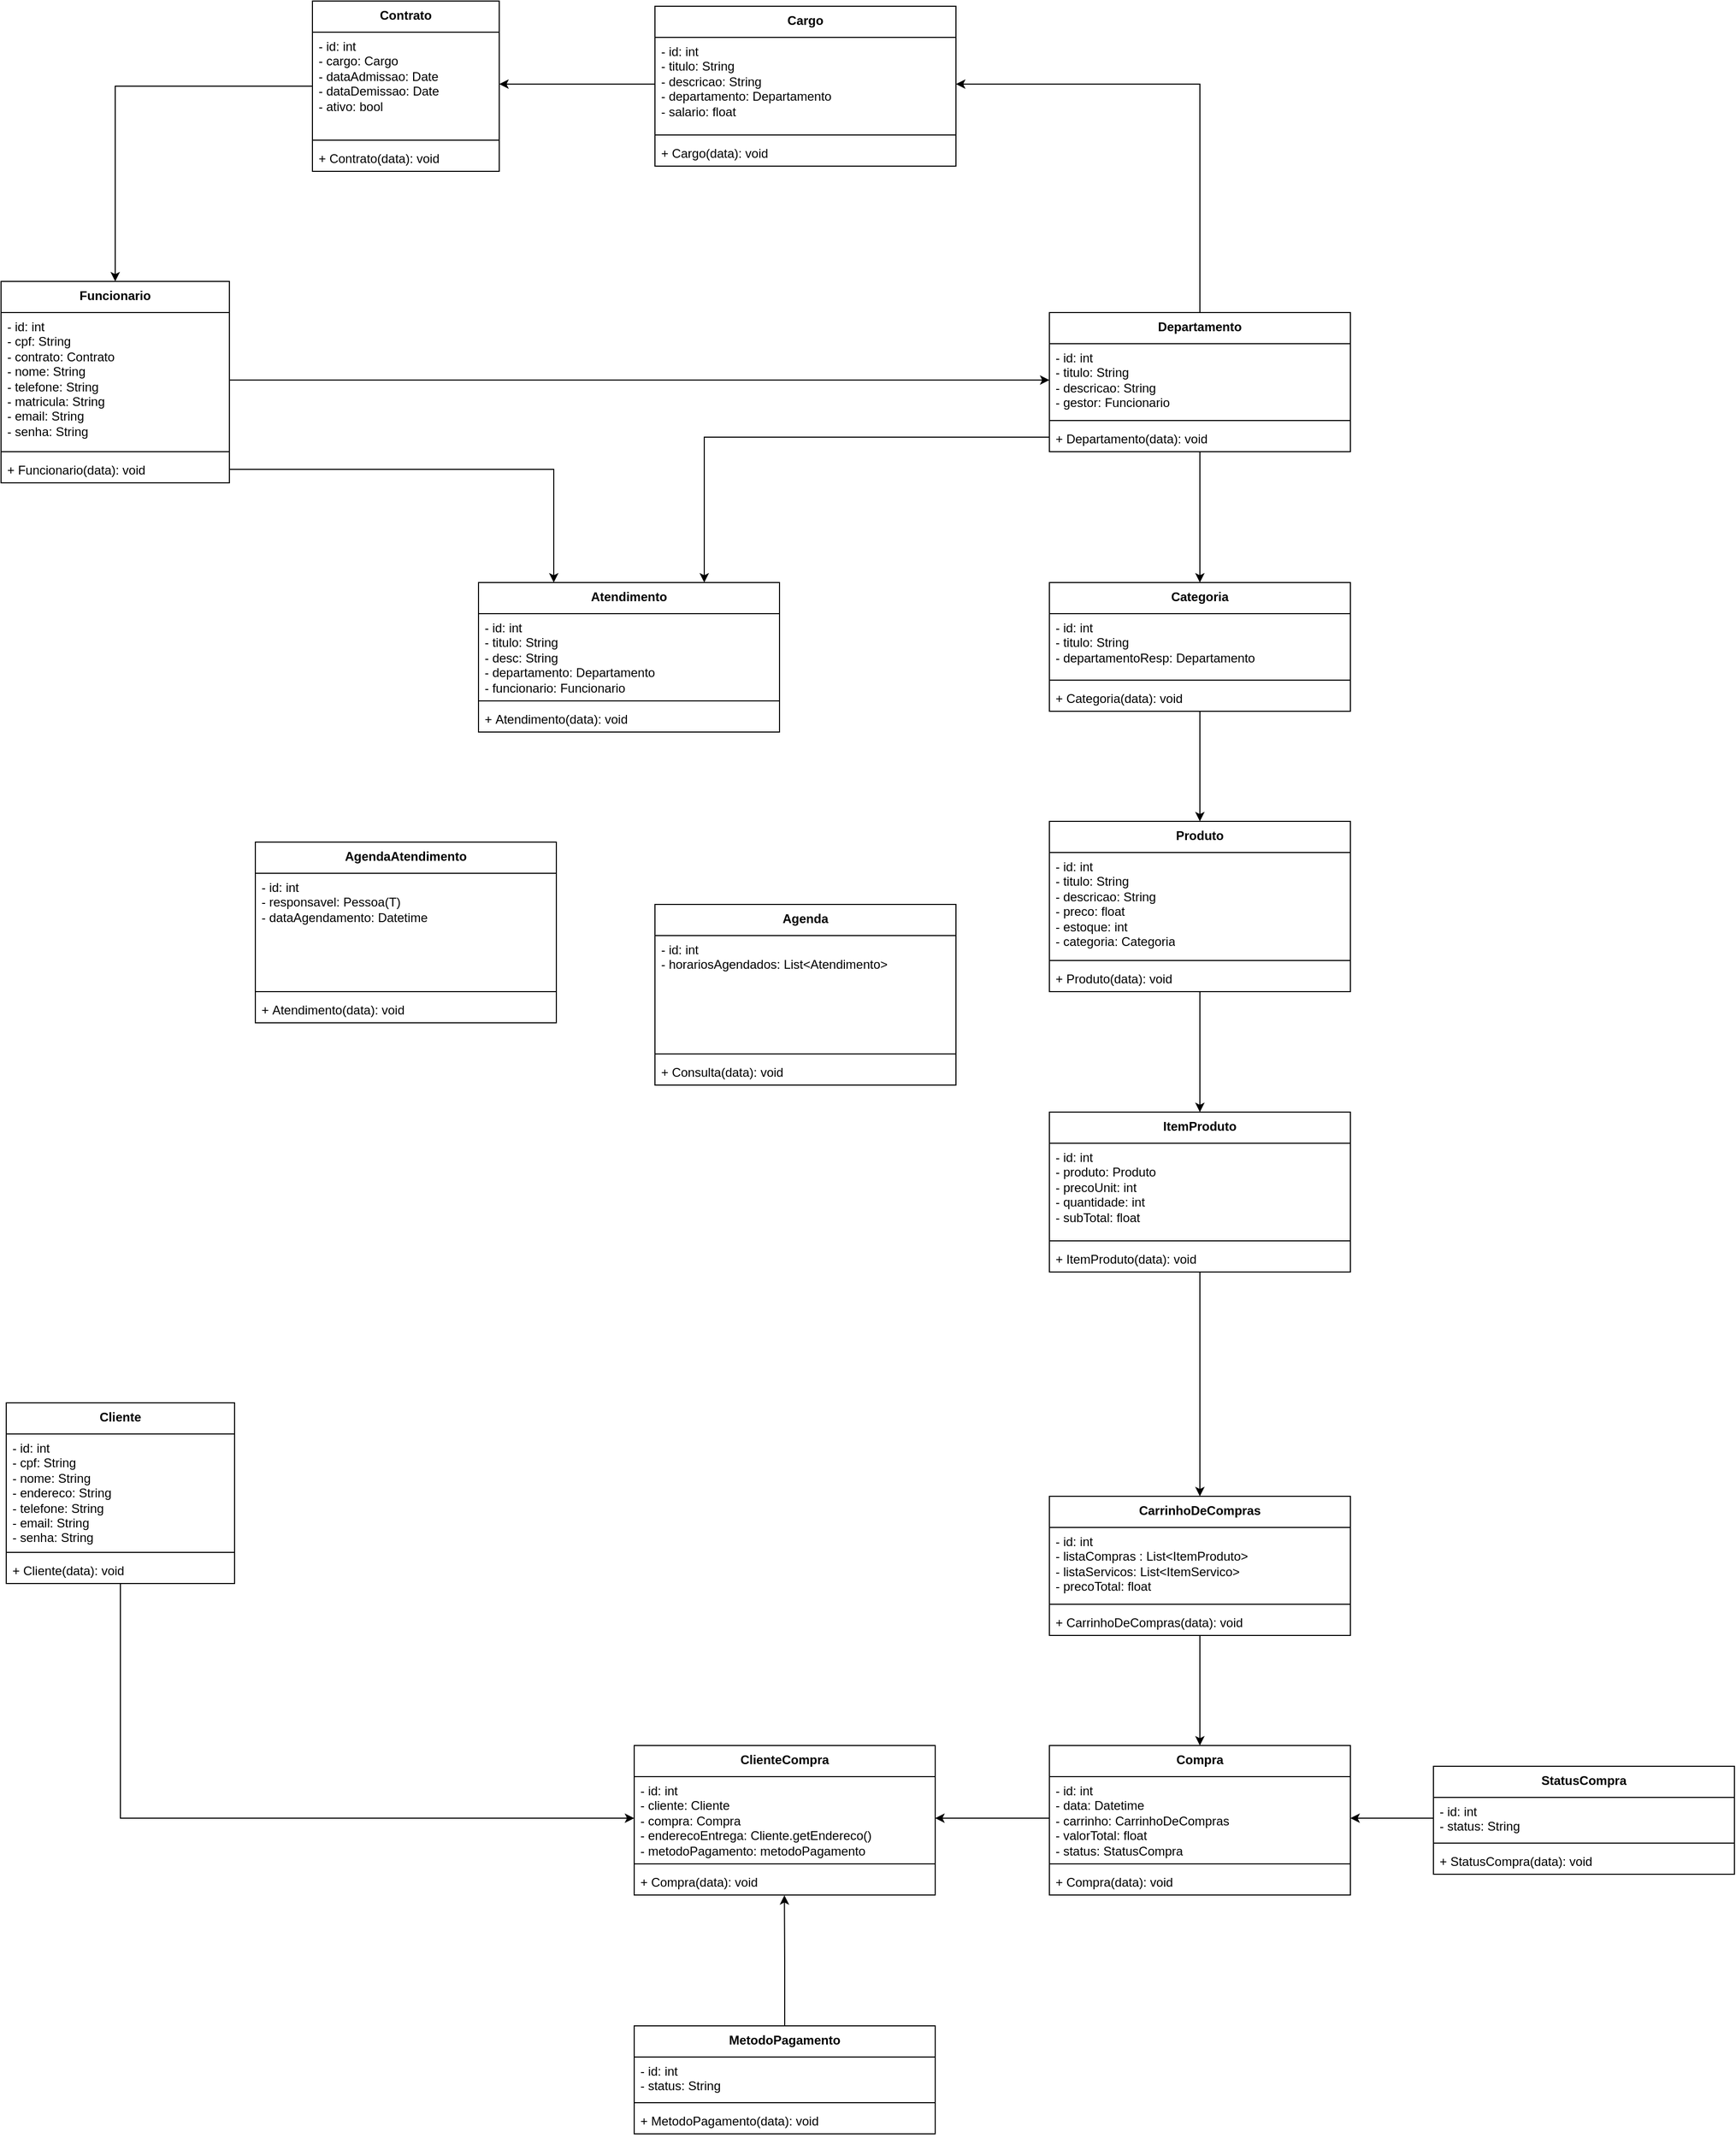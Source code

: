 <mxfile version="22.0.8" type="github">
  <diagram name="Page-1" id="0HX2dnRqEhf8P0ovfNeo">
    <mxGraphModel dx="1912" dy="2153" grid="1" gridSize="10" guides="1" tooltips="1" connect="1" arrows="1" fold="1" page="1" pageScale="1" pageWidth="850" pageHeight="1100" math="0" shadow="0">
      <root>
        <mxCell id="0" />
        <mxCell id="1" parent="0" />
        <mxCell id="rmH-b_gDkZlsQJ7KyMr7-101" style="edgeStyle=orthogonalEdgeStyle;rounded=0;orthogonalLoop=1;jettySize=auto;html=1;entryX=0;entryY=0.5;entryDx=0;entryDy=0;" parent="1" source="rmH-b_gDkZlsQJ7KyMr7-5" target="rmH-b_gDkZlsQJ7KyMr7-80" edge="1">
          <mxGeometry relative="1" as="geometry" />
        </mxCell>
        <mxCell id="rmH-b_gDkZlsQJ7KyMr7-5" value="Cliente" style="swimlane;fontStyle=1;align=center;verticalAlign=top;childLayout=stackLayout;horizontal=1;startSize=30;horizontalStack=0;resizeParent=1;resizeParentMax=0;resizeLast=0;collapsible=1;marginBottom=0;whiteSpace=wrap;html=1;" parent="1" vertex="1">
          <mxGeometry x="425" y="990" width="220" height="174" as="geometry" />
        </mxCell>
        <mxCell id="rmH-b_gDkZlsQJ7KyMr7-6" value="- id: int&lt;br style=&quot;border-color: var(--border-color);&quot;&gt;- cpf: String&lt;br style=&quot;border-color: var(--border-color);&quot;&gt;- nome: String&lt;br&gt;- endereco: String&lt;br style=&quot;border-color: var(--border-color);&quot;&gt;- telefone: String&lt;br style=&quot;border-color: var(--border-color);&quot;&gt;- email: String&lt;br style=&quot;border-color: var(--border-color);&quot;&gt;- senha: String" style="text;strokeColor=none;fillColor=none;align=left;verticalAlign=top;spacingLeft=4;spacingRight=4;overflow=hidden;rotatable=0;points=[[0,0.5],[1,0.5]];portConstraint=eastwest;whiteSpace=wrap;html=1;" parent="rmH-b_gDkZlsQJ7KyMr7-5" vertex="1">
          <mxGeometry y="30" width="220" height="110" as="geometry" />
        </mxCell>
        <mxCell id="rmH-b_gDkZlsQJ7KyMr7-7" value="" style="line;strokeWidth=1;fillColor=none;align=left;verticalAlign=middle;spacingTop=-1;spacingLeft=3;spacingRight=3;rotatable=0;labelPosition=right;points=[];portConstraint=eastwest;strokeColor=inherit;" parent="rmH-b_gDkZlsQJ7KyMr7-5" vertex="1">
          <mxGeometry y="140" width="220" height="8" as="geometry" />
        </mxCell>
        <mxCell id="rmH-b_gDkZlsQJ7KyMr7-8" value="+&amp;nbsp;Cliente(data): void" style="text;strokeColor=none;fillColor=none;align=left;verticalAlign=top;spacingLeft=4;spacingRight=4;overflow=hidden;rotatable=0;points=[[0,0.5],[1,0.5]];portConstraint=eastwest;whiteSpace=wrap;html=1;" parent="rmH-b_gDkZlsQJ7KyMr7-5" vertex="1">
          <mxGeometry y="148" width="220" height="26" as="geometry" />
        </mxCell>
        <mxCell id="rmH-b_gDkZlsQJ7KyMr7-11" value="Funcionario" style="swimlane;fontStyle=1;align=center;verticalAlign=top;childLayout=stackLayout;horizontal=1;startSize=30;horizontalStack=0;resizeParent=1;resizeParentMax=0;resizeLast=0;collapsible=1;marginBottom=0;whiteSpace=wrap;html=1;" parent="1" vertex="1">
          <mxGeometry x="420" y="-90" width="220" height="194" as="geometry" />
        </mxCell>
        <mxCell id="rmH-b_gDkZlsQJ7KyMr7-12" value="- id: int&lt;br&gt;- cpf: String&lt;br&gt;- contrato: Contrato&lt;br style=&quot;border-color: var(--border-color);&quot;&gt;- nome: String&lt;br style=&quot;border-color: var(--border-color);&quot;&gt;- telefone: String&lt;br&gt;- matricula: String&lt;br style=&quot;border-color: var(--border-color);&quot;&gt;- email: String&lt;br style=&quot;border-color: var(--border-color);&quot;&gt;- senha: String" style="text;strokeColor=none;fillColor=none;align=left;verticalAlign=top;spacingLeft=4;spacingRight=4;overflow=hidden;rotatable=0;points=[[0,0.5],[1,0.5]];portConstraint=eastwest;whiteSpace=wrap;html=1;" parent="rmH-b_gDkZlsQJ7KyMr7-11" vertex="1">
          <mxGeometry y="30" width="220" height="130" as="geometry" />
        </mxCell>
        <mxCell id="rmH-b_gDkZlsQJ7KyMr7-13" value="" style="line;strokeWidth=1;fillColor=none;align=left;verticalAlign=middle;spacingTop=-1;spacingLeft=3;spacingRight=3;rotatable=0;labelPosition=right;points=[];portConstraint=eastwest;strokeColor=inherit;" parent="rmH-b_gDkZlsQJ7KyMr7-11" vertex="1">
          <mxGeometry y="160" width="220" height="8" as="geometry" />
        </mxCell>
        <mxCell id="rmH-b_gDkZlsQJ7KyMr7-14" value="+ Funcionario(data): void" style="text;strokeColor=none;fillColor=none;align=left;verticalAlign=top;spacingLeft=4;spacingRight=4;overflow=hidden;rotatable=0;points=[[0,0.5],[1,0.5]];portConstraint=eastwest;whiteSpace=wrap;html=1;" parent="rmH-b_gDkZlsQJ7KyMr7-11" vertex="1">
          <mxGeometry y="168" width="220" height="26" as="geometry" />
        </mxCell>
        <mxCell id="rmH-b_gDkZlsQJ7KyMr7-46" style="edgeStyle=orthogonalEdgeStyle;rounded=0;orthogonalLoop=1;jettySize=auto;html=1;" parent="1" source="rmH-b_gDkZlsQJ7KyMr7-19" target="rmH-b_gDkZlsQJ7KyMr7-27" edge="1">
          <mxGeometry relative="1" as="geometry" />
        </mxCell>
        <mxCell id="rmH-b_gDkZlsQJ7KyMr7-19" value="Produto" style="swimlane;fontStyle=1;align=center;verticalAlign=top;childLayout=stackLayout;horizontal=1;startSize=30;horizontalStack=0;resizeParent=1;resizeParentMax=0;resizeLast=0;collapsible=1;marginBottom=0;whiteSpace=wrap;html=1;" parent="1" vertex="1">
          <mxGeometry x="1430" y="430" width="290" height="164" as="geometry" />
        </mxCell>
        <mxCell id="rmH-b_gDkZlsQJ7KyMr7-20" value="- id: int&lt;br&gt;- titulo: String&lt;br&gt;- descricao: String&lt;br&gt;- preco: float&lt;br&gt;- estoque: int&lt;br&gt;- categoria:&amp;nbsp;Categoria" style="text;strokeColor=none;fillColor=none;align=left;verticalAlign=top;spacingLeft=4;spacingRight=4;overflow=hidden;rotatable=0;points=[[0,0.5],[1,0.5]];portConstraint=eastwest;whiteSpace=wrap;html=1;" parent="rmH-b_gDkZlsQJ7KyMr7-19" vertex="1">
          <mxGeometry y="30" width="290" height="100" as="geometry" />
        </mxCell>
        <mxCell id="rmH-b_gDkZlsQJ7KyMr7-21" value="" style="line;strokeWidth=1;fillColor=none;align=left;verticalAlign=middle;spacingTop=-1;spacingLeft=3;spacingRight=3;rotatable=0;labelPosition=right;points=[];portConstraint=eastwest;strokeColor=inherit;" parent="rmH-b_gDkZlsQJ7KyMr7-19" vertex="1">
          <mxGeometry y="130" width="290" height="8" as="geometry" />
        </mxCell>
        <mxCell id="rmH-b_gDkZlsQJ7KyMr7-22" value="+ Produto(data): void" style="text;strokeColor=none;fillColor=none;align=left;verticalAlign=top;spacingLeft=4;spacingRight=4;overflow=hidden;rotatable=0;points=[[0,0.5],[1,0.5]];portConstraint=eastwest;whiteSpace=wrap;html=1;" parent="rmH-b_gDkZlsQJ7KyMr7-19" vertex="1">
          <mxGeometry y="138" width="290" height="26" as="geometry" />
        </mxCell>
        <mxCell id="ruQxINrf4VnfBVx8ZJQu-18" style="edgeStyle=orthogonalEdgeStyle;rounded=0;orthogonalLoop=1;jettySize=auto;html=1;" edge="1" parent="1" source="rmH-b_gDkZlsQJ7KyMr7-27" target="rmH-b_gDkZlsQJ7KyMr7-47">
          <mxGeometry relative="1" as="geometry" />
        </mxCell>
        <mxCell id="rmH-b_gDkZlsQJ7KyMr7-27" value="ItemProduto" style="swimlane;fontStyle=1;align=center;verticalAlign=top;childLayout=stackLayout;horizontal=1;startSize=30;horizontalStack=0;resizeParent=1;resizeParentMax=0;resizeLast=0;collapsible=1;marginBottom=0;whiteSpace=wrap;html=1;" parent="1" vertex="1">
          <mxGeometry x="1430" y="710" width="290" height="154" as="geometry" />
        </mxCell>
        <mxCell id="rmH-b_gDkZlsQJ7KyMr7-28" value="- id: int&lt;br style=&quot;border-color: var(--border-color);&quot;&gt;- produto:&amp;nbsp;Produto&lt;br style=&quot;border-color: var(--border-color);&quot;&gt;- precoUnit: int&lt;br style=&quot;border-color: var(--border-color);&quot;&gt;- quantidade: int&lt;br style=&quot;border-color: var(--border-color);&quot;&gt;- subTotal: float" style="text;strokeColor=none;fillColor=none;align=left;verticalAlign=top;spacingLeft=4;spacingRight=4;overflow=hidden;rotatable=0;points=[[0,0.5],[1,0.5]];portConstraint=eastwest;whiteSpace=wrap;html=1;" parent="rmH-b_gDkZlsQJ7KyMr7-27" vertex="1">
          <mxGeometry y="30" width="290" height="90" as="geometry" />
        </mxCell>
        <mxCell id="rmH-b_gDkZlsQJ7KyMr7-29" value="" style="line;strokeWidth=1;fillColor=none;align=left;verticalAlign=middle;spacingTop=-1;spacingLeft=3;spacingRight=3;rotatable=0;labelPosition=right;points=[];portConstraint=eastwest;strokeColor=inherit;" parent="rmH-b_gDkZlsQJ7KyMr7-27" vertex="1">
          <mxGeometry y="120" width="290" height="8" as="geometry" />
        </mxCell>
        <mxCell id="rmH-b_gDkZlsQJ7KyMr7-30" value="+ ItemProduto(data): void" style="text;strokeColor=none;fillColor=none;align=left;verticalAlign=top;spacingLeft=4;spacingRight=4;overflow=hidden;rotatable=0;points=[[0,0.5],[1,0.5]];portConstraint=eastwest;whiteSpace=wrap;html=1;" parent="rmH-b_gDkZlsQJ7KyMr7-27" vertex="1">
          <mxGeometry y="128" width="290" height="26" as="geometry" />
        </mxCell>
        <mxCell id="rmH-b_gDkZlsQJ7KyMr7-74" style="edgeStyle=orthogonalEdgeStyle;rounded=0;orthogonalLoop=1;jettySize=auto;html=1;entryX=0.5;entryY=0;entryDx=0;entryDy=0;" parent="1" source="rmH-b_gDkZlsQJ7KyMr7-47" target="rmH-b_gDkZlsQJ7KyMr7-70" edge="1">
          <mxGeometry relative="1" as="geometry" />
        </mxCell>
        <mxCell id="rmH-b_gDkZlsQJ7KyMr7-47" value="CarrinhoDeCompras" style="swimlane;fontStyle=1;align=center;verticalAlign=top;childLayout=stackLayout;horizontal=1;startSize=30;horizontalStack=0;resizeParent=1;resizeParentMax=0;resizeLast=0;collapsible=1;marginBottom=0;whiteSpace=wrap;html=1;" parent="1" vertex="1">
          <mxGeometry x="1430" y="1080" width="290" height="134" as="geometry" />
        </mxCell>
        <mxCell id="rmH-b_gDkZlsQJ7KyMr7-48" value="- id: int&lt;br style=&quot;border-color: var(--border-color);&quot;&gt;- listaCompras : List&amp;lt;ItemProduto&amp;gt;&lt;br&gt;- listaServicos: List&amp;lt;ItemServico&amp;gt;&lt;br style=&quot;border-color: var(--border-color);&quot;&gt;- precoTotal: float" style="text;strokeColor=none;fillColor=none;align=left;verticalAlign=top;spacingLeft=4;spacingRight=4;overflow=hidden;rotatable=0;points=[[0,0.5],[1,0.5]];portConstraint=eastwest;whiteSpace=wrap;html=1;" parent="rmH-b_gDkZlsQJ7KyMr7-47" vertex="1">
          <mxGeometry y="30" width="290" height="70" as="geometry" />
        </mxCell>
        <mxCell id="rmH-b_gDkZlsQJ7KyMr7-49" value="" style="line;strokeWidth=1;fillColor=none;align=left;verticalAlign=middle;spacingTop=-1;spacingLeft=3;spacingRight=3;rotatable=0;labelPosition=right;points=[];portConstraint=eastwest;strokeColor=inherit;" parent="rmH-b_gDkZlsQJ7KyMr7-47" vertex="1">
          <mxGeometry y="100" width="290" height="8" as="geometry" />
        </mxCell>
        <mxCell id="rmH-b_gDkZlsQJ7KyMr7-50" value="+ CarrinhoDeCompras(data): void" style="text;strokeColor=none;fillColor=none;align=left;verticalAlign=top;spacingLeft=4;spacingRight=4;overflow=hidden;rotatable=0;points=[[0,0.5],[1,0.5]];portConstraint=eastwest;whiteSpace=wrap;html=1;" parent="rmH-b_gDkZlsQJ7KyMr7-47" vertex="1">
          <mxGeometry y="108" width="290" height="26" as="geometry" />
        </mxCell>
        <mxCell id="rmH-b_gDkZlsQJ7KyMr7-70" value="Compra" style="swimlane;fontStyle=1;align=center;verticalAlign=top;childLayout=stackLayout;horizontal=1;startSize=30;horizontalStack=0;resizeParent=1;resizeParentMax=0;resizeLast=0;collapsible=1;marginBottom=0;whiteSpace=wrap;html=1;" parent="1" vertex="1">
          <mxGeometry x="1430" y="1320" width="290" height="144" as="geometry" />
        </mxCell>
        <mxCell id="rmH-b_gDkZlsQJ7KyMr7-71" value="- id: int&lt;br style=&quot;border-color: var(--border-color);&quot;&gt;- data: Datetime&lt;br style=&quot;border-color: var(--border-color);&quot;&gt;- carrinho:&amp;nbsp;CarrinhoDeCompras&lt;br style=&quot;border-color: var(--border-color);&quot;&gt;- valorTotal: float&lt;br&gt;- status: StatusCompra" style="text;strokeColor=none;fillColor=none;align=left;verticalAlign=top;spacingLeft=4;spacingRight=4;overflow=hidden;rotatable=0;points=[[0,0.5],[1,0.5]];portConstraint=eastwest;whiteSpace=wrap;html=1;" parent="rmH-b_gDkZlsQJ7KyMr7-70" vertex="1">
          <mxGeometry y="30" width="290" height="80" as="geometry" />
        </mxCell>
        <mxCell id="rmH-b_gDkZlsQJ7KyMr7-72" value="" style="line;strokeWidth=1;fillColor=none;align=left;verticalAlign=middle;spacingTop=-1;spacingLeft=3;spacingRight=3;rotatable=0;labelPosition=right;points=[];portConstraint=eastwest;strokeColor=inherit;" parent="rmH-b_gDkZlsQJ7KyMr7-70" vertex="1">
          <mxGeometry y="110" width="290" height="8" as="geometry" />
        </mxCell>
        <mxCell id="rmH-b_gDkZlsQJ7KyMr7-73" value="+&amp;nbsp;Compra(data): void" style="text;strokeColor=none;fillColor=none;align=left;verticalAlign=top;spacingLeft=4;spacingRight=4;overflow=hidden;rotatable=0;points=[[0,0.5],[1,0.5]];portConstraint=eastwest;whiteSpace=wrap;html=1;" parent="rmH-b_gDkZlsQJ7KyMr7-70" vertex="1">
          <mxGeometry y="118" width="290" height="26" as="geometry" />
        </mxCell>
        <mxCell id="rmH-b_gDkZlsQJ7KyMr7-79" value="ClienteCompra" style="swimlane;fontStyle=1;align=center;verticalAlign=top;childLayout=stackLayout;horizontal=1;startSize=30;horizontalStack=0;resizeParent=1;resizeParentMax=0;resizeLast=0;collapsible=1;marginBottom=0;whiteSpace=wrap;html=1;" parent="1" vertex="1">
          <mxGeometry x="1030" y="1320" width="290" height="144" as="geometry" />
        </mxCell>
        <mxCell id="rmH-b_gDkZlsQJ7KyMr7-80" value="- id: int&lt;br style=&quot;border-color: var(--border-color);&quot;&gt;- cliente: Cliente&lt;br style=&quot;border-color: var(--border-color);&quot;&gt;- compra:&amp;nbsp;Compra&lt;br style=&quot;border-color: var(--border-color);&quot;&gt;- enderecoEntrega: Cliente.getEndereco()&lt;br&gt;- metodoPagamento: metodoPagamento" style="text;strokeColor=none;fillColor=none;align=left;verticalAlign=top;spacingLeft=4;spacingRight=4;overflow=hidden;rotatable=0;points=[[0,0.5],[1,0.5]];portConstraint=eastwest;whiteSpace=wrap;html=1;" parent="rmH-b_gDkZlsQJ7KyMr7-79" vertex="1">
          <mxGeometry y="30" width="290" height="80" as="geometry" />
        </mxCell>
        <mxCell id="rmH-b_gDkZlsQJ7KyMr7-81" value="" style="line;strokeWidth=1;fillColor=none;align=left;verticalAlign=middle;spacingTop=-1;spacingLeft=3;spacingRight=3;rotatable=0;labelPosition=right;points=[];portConstraint=eastwest;strokeColor=inherit;" parent="rmH-b_gDkZlsQJ7KyMr7-79" vertex="1">
          <mxGeometry y="110" width="290" height="8" as="geometry" />
        </mxCell>
        <mxCell id="rmH-b_gDkZlsQJ7KyMr7-82" value="+&amp;nbsp;Compra(data): void" style="text;strokeColor=none;fillColor=none;align=left;verticalAlign=top;spacingLeft=4;spacingRight=4;overflow=hidden;rotatable=0;points=[[0,0.5],[1,0.5]];portConstraint=eastwest;whiteSpace=wrap;html=1;" parent="rmH-b_gDkZlsQJ7KyMr7-79" vertex="1">
          <mxGeometry y="118" width="290" height="26" as="geometry" />
        </mxCell>
        <mxCell id="rmH-b_gDkZlsQJ7KyMr7-83" value="StatusCompra" style="swimlane;fontStyle=1;align=center;verticalAlign=top;childLayout=stackLayout;horizontal=1;startSize=30;horizontalStack=0;resizeParent=1;resizeParentMax=0;resizeLast=0;collapsible=1;marginBottom=0;whiteSpace=wrap;html=1;" parent="1" vertex="1">
          <mxGeometry x="1800" y="1340" width="290" height="104" as="geometry" />
        </mxCell>
        <mxCell id="rmH-b_gDkZlsQJ7KyMr7-84" value="- id: int&lt;br style=&quot;border-color: var(--border-color);&quot;&gt;- status: String" style="text;strokeColor=none;fillColor=none;align=left;verticalAlign=top;spacingLeft=4;spacingRight=4;overflow=hidden;rotatable=0;points=[[0,0.5],[1,0.5]];portConstraint=eastwest;whiteSpace=wrap;html=1;" parent="rmH-b_gDkZlsQJ7KyMr7-83" vertex="1">
          <mxGeometry y="30" width="290" height="40" as="geometry" />
        </mxCell>
        <mxCell id="rmH-b_gDkZlsQJ7KyMr7-85" value="" style="line;strokeWidth=1;fillColor=none;align=left;verticalAlign=middle;spacingTop=-1;spacingLeft=3;spacingRight=3;rotatable=0;labelPosition=right;points=[];portConstraint=eastwest;strokeColor=inherit;" parent="rmH-b_gDkZlsQJ7KyMr7-83" vertex="1">
          <mxGeometry y="70" width="290" height="8" as="geometry" />
        </mxCell>
        <mxCell id="rmH-b_gDkZlsQJ7KyMr7-86" value="+&amp;nbsp;StatusCompra(data): void" style="text;strokeColor=none;fillColor=none;align=left;verticalAlign=top;spacingLeft=4;spacingRight=4;overflow=hidden;rotatable=0;points=[[0,0.5],[1,0.5]];portConstraint=eastwest;whiteSpace=wrap;html=1;" parent="rmH-b_gDkZlsQJ7KyMr7-83" vertex="1">
          <mxGeometry y="78" width="290" height="26" as="geometry" />
        </mxCell>
        <mxCell id="rmH-b_gDkZlsQJ7KyMr7-87" style="edgeStyle=orthogonalEdgeStyle;rounded=0;orthogonalLoop=1;jettySize=auto;html=1;exitX=0;exitY=0.5;exitDx=0;exitDy=0;entryX=1;entryY=0.5;entryDx=0;entryDy=0;" parent="1" source="rmH-b_gDkZlsQJ7KyMr7-84" target="rmH-b_gDkZlsQJ7KyMr7-71" edge="1">
          <mxGeometry relative="1" as="geometry" />
        </mxCell>
        <mxCell id="rmH-b_gDkZlsQJ7KyMr7-108" style="edgeStyle=orthogonalEdgeStyle;rounded=0;orthogonalLoop=1;jettySize=auto;html=1;entryX=1;entryY=0.5;entryDx=0;entryDy=0;" parent="1" source="rmH-b_gDkZlsQJ7KyMr7-88" target="rmH-b_gDkZlsQJ7KyMr7-105" edge="1">
          <mxGeometry relative="1" as="geometry" />
        </mxCell>
        <mxCell id="ruQxINrf4VnfBVx8ZJQu-12" style="edgeStyle=orthogonalEdgeStyle;rounded=0;orthogonalLoop=1;jettySize=auto;html=1;" edge="1" parent="1" source="rmH-b_gDkZlsQJ7KyMr7-88" target="ruQxINrf4VnfBVx8ZJQu-7">
          <mxGeometry relative="1" as="geometry" />
        </mxCell>
        <mxCell id="rmH-b_gDkZlsQJ7KyMr7-88" value="Departamento" style="swimlane;fontStyle=1;align=center;verticalAlign=top;childLayout=stackLayout;horizontal=1;startSize=30;horizontalStack=0;resizeParent=1;resizeParentMax=0;resizeLast=0;collapsible=1;marginBottom=0;whiteSpace=wrap;html=1;" parent="1" vertex="1">
          <mxGeometry x="1430" y="-60" width="290" height="134" as="geometry" />
        </mxCell>
        <mxCell id="rmH-b_gDkZlsQJ7KyMr7-89" value="- id: int&lt;br&gt;- titulo: String&lt;br&gt;- descricao: String&lt;br&gt;- gestor: Funcionario" style="text;strokeColor=none;fillColor=none;align=left;verticalAlign=top;spacingLeft=4;spacingRight=4;overflow=hidden;rotatable=0;points=[[0,0.5],[1,0.5]];portConstraint=eastwest;whiteSpace=wrap;html=1;" parent="rmH-b_gDkZlsQJ7KyMr7-88" vertex="1">
          <mxGeometry y="30" width="290" height="70" as="geometry" />
        </mxCell>
        <mxCell id="rmH-b_gDkZlsQJ7KyMr7-90" value="" style="line;strokeWidth=1;fillColor=none;align=left;verticalAlign=middle;spacingTop=-1;spacingLeft=3;spacingRight=3;rotatable=0;labelPosition=right;points=[];portConstraint=eastwest;strokeColor=inherit;" parent="rmH-b_gDkZlsQJ7KyMr7-88" vertex="1">
          <mxGeometry y="100" width="290" height="8" as="geometry" />
        </mxCell>
        <mxCell id="rmH-b_gDkZlsQJ7KyMr7-91" value="+&amp;nbsp;Departamento(data): void" style="text;strokeColor=none;fillColor=none;align=left;verticalAlign=top;spacingLeft=4;spacingRight=4;overflow=hidden;rotatable=0;points=[[0,0.5],[1,0.5]];portConstraint=eastwest;whiteSpace=wrap;html=1;" parent="rmH-b_gDkZlsQJ7KyMr7-88" vertex="1">
          <mxGeometry y="108" width="290" height="26" as="geometry" />
        </mxCell>
        <mxCell id="rmH-b_gDkZlsQJ7KyMr7-93" value="MetodoPagamento" style="swimlane;fontStyle=1;align=center;verticalAlign=top;childLayout=stackLayout;horizontal=1;startSize=30;horizontalStack=0;resizeParent=1;resizeParentMax=0;resizeLast=0;collapsible=1;marginBottom=0;whiteSpace=wrap;html=1;" parent="1" vertex="1">
          <mxGeometry x="1030" y="1590" width="290" height="104" as="geometry" />
        </mxCell>
        <mxCell id="rmH-b_gDkZlsQJ7KyMr7-94" value="- id: int&lt;br style=&quot;border-color: var(--border-color);&quot;&gt;- status: String" style="text;strokeColor=none;fillColor=none;align=left;verticalAlign=top;spacingLeft=4;spacingRight=4;overflow=hidden;rotatable=0;points=[[0,0.5],[1,0.5]];portConstraint=eastwest;whiteSpace=wrap;html=1;" parent="rmH-b_gDkZlsQJ7KyMr7-93" vertex="1">
          <mxGeometry y="30" width="290" height="40" as="geometry" />
        </mxCell>
        <mxCell id="rmH-b_gDkZlsQJ7KyMr7-95" value="" style="line;strokeWidth=1;fillColor=none;align=left;verticalAlign=middle;spacingTop=-1;spacingLeft=3;spacingRight=3;rotatable=0;labelPosition=right;points=[];portConstraint=eastwest;strokeColor=inherit;" parent="rmH-b_gDkZlsQJ7KyMr7-93" vertex="1">
          <mxGeometry y="70" width="290" height="8" as="geometry" />
        </mxCell>
        <mxCell id="rmH-b_gDkZlsQJ7KyMr7-96" value="+&amp;nbsp;MetodoPagamento(data): void" style="text;strokeColor=none;fillColor=none;align=left;verticalAlign=top;spacingLeft=4;spacingRight=4;overflow=hidden;rotatable=0;points=[[0,0.5],[1,0.5]];portConstraint=eastwest;whiteSpace=wrap;html=1;" parent="rmH-b_gDkZlsQJ7KyMr7-93" vertex="1">
          <mxGeometry y="78" width="290" height="26" as="geometry" />
        </mxCell>
        <mxCell id="rmH-b_gDkZlsQJ7KyMr7-98" style="edgeStyle=orthogonalEdgeStyle;rounded=0;orthogonalLoop=1;jettySize=auto;html=1;entryX=0.499;entryY=1.009;entryDx=0;entryDy=0;entryPerimeter=0;" parent="1" source="rmH-b_gDkZlsQJ7KyMr7-93" target="rmH-b_gDkZlsQJ7KyMr7-82" edge="1">
          <mxGeometry relative="1" as="geometry" />
        </mxCell>
        <mxCell id="rmH-b_gDkZlsQJ7KyMr7-100" style="edgeStyle=orthogonalEdgeStyle;rounded=0;orthogonalLoop=1;jettySize=auto;html=1;entryX=1;entryY=0.5;entryDx=0;entryDy=0;" parent="1" source="rmH-b_gDkZlsQJ7KyMr7-71" target="rmH-b_gDkZlsQJ7KyMr7-80" edge="1">
          <mxGeometry relative="1" as="geometry" />
        </mxCell>
        <mxCell id="rmH-b_gDkZlsQJ7KyMr7-103" style="edgeStyle=orthogonalEdgeStyle;rounded=0;orthogonalLoop=1;jettySize=auto;html=1;exitX=1;exitY=0.5;exitDx=0;exitDy=0;entryX=0;entryY=0.5;entryDx=0;entryDy=0;" parent="1" source="rmH-b_gDkZlsQJ7KyMr7-12" target="rmH-b_gDkZlsQJ7KyMr7-89" edge="1">
          <mxGeometry relative="1" as="geometry" />
        </mxCell>
        <mxCell id="rmH-b_gDkZlsQJ7KyMr7-104" value="Cargo" style="swimlane;fontStyle=1;align=center;verticalAlign=top;childLayout=stackLayout;horizontal=1;startSize=30;horizontalStack=0;resizeParent=1;resizeParentMax=0;resizeLast=0;collapsible=1;marginBottom=0;whiteSpace=wrap;html=1;" parent="1" vertex="1">
          <mxGeometry x="1050" y="-355" width="290" height="154" as="geometry" />
        </mxCell>
        <mxCell id="rmH-b_gDkZlsQJ7KyMr7-105" value="- id: int&lt;br style=&quot;border-color: var(--border-color);&quot;&gt;- titulo: String&lt;br&gt;- descricao: String&lt;br style=&quot;border-color: var(--border-color);&quot;&gt;- departamento: Departamento&lt;br&gt;- salario: float" style="text;strokeColor=none;fillColor=none;align=left;verticalAlign=top;spacingLeft=4;spacingRight=4;overflow=hidden;rotatable=0;points=[[0,0.5],[1,0.5]];portConstraint=eastwest;whiteSpace=wrap;html=1;" parent="rmH-b_gDkZlsQJ7KyMr7-104" vertex="1">
          <mxGeometry y="30" width="290" height="90" as="geometry" />
        </mxCell>
        <mxCell id="rmH-b_gDkZlsQJ7KyMr7-106" value="" style="line;strokeWidth=1;fillColor=none;align=left;verticalAlign=middle;spacingTop=-1;spacingLeft=3;spacingRight=3;rotatable=0;labelPosition=right;points=[];portConstraint=eastwest;strokeColor=inherit;" parent="rmH-b_gDkZlsQJ7KyMr7-104" vertex="1">
          <mxGeometry y="120" width="290" height="8" as="geometry" />
        </mxCell>
        <mxCell id="rmH-b_gDkZlsQJ7KyMr7-107" value="+&amp;nbsp;Cargo(data): void" style="text;strokeColor=none;fillColor=none;align=left;verticalAlign=top;spacingLeft=4;spacingRight=4;overflow=hidden;rotatable=0;points=[[0,0.5],[1,0.5]];portConstraint=eastwest;whiteSpace=wrap;html=1;" parent="rmH-b_gDkZlsQJ7KyMr7-104" vertex="1">
          <mxGeometry y="128" width="290" height="26" as="geometry" />
        </mxCell>
        <mxCell id="ruQxINrf4VnfBVx8ZJQu-1" style="edgeStyle=orthogonalEdgeStyle;rounded=0;orthogonalLoop=1;jettySize=auto;html=1;" edge="1" parent="1" source="rmH-b_gDkZlsQJ7KyMr7-110" target="rmH-b_gDkZlsQJ7KyMr7-11">
          <mxGeometry relative="1" as="geometry" />
        </mxCell>
        <mxCell id="rmH-b_gDkZlsQJ7KyMr7-110" value="Contrato" style="swimlane;fontStyle=1;align=center;verticalAlign=top;childLayout=stackLayout;horizontal=1;startSize=30;horizontalStack=0;resizeParent=1;resizeParentMax=0;resizeLast=0;collapsible=1;marginBottom=0;whiteSpace=wrap;html=1;" parent="1" vertex="1">
          <mxGeometry x="720" y="-360" width="180" height="164" as="geometry" />
        </mxCell>
        <mxCell id="rmH-b_gDkZlsQJ7KyMr7-111" value="- id: int&lt;br&gt;- cargo: Cargo&lt;br&gt;- dataAdmissao: Date&lt;br&gt;- dataDemissao: Date&lt;br&gt;- ativo: bool" style="text;strokeColor=none;fillColor=none;align=left;verticalAlign=top;spacingLeft=4;spacingRight=4;overflow=hidden;rotatable=0;points=[[0,0.5],[1,0.5]];portConstraint=eastwest;whiteSpace=wrap;html=1;" parent="rmH-b_gDkZlsQJ7KyMr7-110" vertex="1">
          <mxGeometry y="30" width="180" height="100" as="geometry" />
        </mxCell>
        <mxCell id="rmH-b_gDkZlsQJ7KyMr7-112" value="" style="line;strokeWidth=1;fillColor=none;align=left;verticalAlign=middle;spacingTop=-1;spacingLeft=3;spacingRight=3;rotatable=0;labelPosition=right;points=[];portConstraint=eastwest;strokeColor=inherit;" parent="rmH-b_gDkZlsQJ7KyMr7-110" vertex="1">
          <mxGeometry y="130" width="180" height="8" as="geometry" />
        </mxCell>
        <mxCell id="rmH-b_gDkZlsQJ7KyMr7-113" value="+&amp;nbsp;Contrato(data): void" style="text;strokeColor=none;fillColor=none;align=left;verticalAlign=top;spacingLeft=4;spacingRight=4;overflow=hidden;rotatable=0;points=[[0,0.5],[1,0.5]];portConstraint=eastwest;whiteSpace=wrap;html=1;" parent="rmH-b_gDkZlsQJ7KyMr7-110" vertex="1">
          <mxGeometry y="138" width="180" height="26" as="geometry" />
        </mxCell>
        <mxCell id="rmH-b_gDkZlsQJ7KyMr7-115" style="edgeStyle=orthogonalEdgeStyle;rounded=0;orthogonalLoop=1;jettySize=auto;html=1;exitX=0;exitY=0.5;exitDx=0;exitDy=0;entryX=1;entryY=0.5;entryDx=0;entryDy=0;" parent="1" source="rmH-b_gDkZlsQJ7KyMr7-105" target="rmH-b_gDkZlsQJ7KyMr7-111" edge="1">
          <mxGeometry relative="1" as="geometry" />
        </mxCell>
        <mxCell id="ruQxINrf4VnfBVx8ZJQu-16" style="edgeStyle=orthogonalEdgeStyle;rounded=0;orthogonalLoop=1;jettySize=auto;html=1;" edge="1" parent="1" source="ruQxINrf4VnfBVx8ZJQu-7" target="rmH-b_gDkZlsQJ7KyMr7-19">
          <mxGeometry relative="1" as="geometry" />
        </mxCell>
        <mxCell id="ruQxINrf4VnfBVx8ZJQu-7" value="Categoria" style="swimlane;fontStyle=1;align=center;verticalAlign=top;childLayout=stackLayout;horizontal=1;startSize=30;horizontalStack=0;resizeParent=1;resizeParentMax=0;resizeLast=0;collapsible=1;marginBottom=0;whiteSpace=wrap;html=1;" vertex="1" parent="1">
          <mxGeometry x="1430" y="200" width="290" height="124" as="geometry" />
        </mxCell>
        <mxCell id="ruQxINrf4VnfBVx8ZJQu-8" value="- id: int&lt;br&gt;- titulo: String&lt;br&gt;- departamentoResp:&amp;nbsp;Departamento" style="text;strokeColor=none;fillColor=none;align=left;verticalAlign=top;spacingLeft=4;spacingRight=4;overflow=hidden;rotatable=0;points=[[0,0.5],[1,0.5]];portConstraint=eastwest;whiteSpace=wrap;html=1;" vertex="1" parent="ruQxINrf4VnfBVx8ZJQu-7">
          <mxGeometry y="30" width="290" height="60" as="geometry" />
        </mxCell>
        <mxCell id="ruQxINrf4VnfBVx8ZJQu-9" value="" style="line;strokeWidth=1;fillColor=none;align=left;verticalAlign=middle;spacingTop=-1;spacingLeft=3;spacingRight=3;rotatable=0;labelPosition=right;points=[];portConstraint=eastwest;strokeColor=inherit;" vertex="1" parent="ruQxINrf4VnfBVx8ZJQu-7">
          <mxGeometry y="90" width="290" height="8" as="geometry" />
        </mxCell>
        <mxCell id="ruQxINrf4VnfBVx8ZJQu-10" value="+&amp;nbsp;Categoria(data): void" style="text;strokeColor=none;fillColor=none;align=left;verticalAlign=top;spacingLeft=4;spacingRight=4;overflow=hidden;rotatable=0;points=[[0,0.5],[1,0.5]];portConstraint=eastwest;whiteSpace=wrap;html=1;" vertex="1" parent="ruQxINrf4VnfBVx8ZJQu-7">
          <mxGeometry y="98" width="290" height="26" as="geometry" />
        </mxCell>
        <mxCell id="ruQxINrf4VnfBVx8ZJQu-19" value="Atendimento" style="swimlane;fontStyle=1;align=center;verticalAlign=top;childLayout=stackLayout;horizontal=1;startSize=30;horizontalStack=0;resizeParent=1;resizeParentMax=0;resizeLast=0;collapsible=1;marginBottom=0;whiteSpace=wrap;html=1;" vertex="1" parent="1">
          <mxGeometry x="880" y="200" width="290" height="144" as="geometry" />
        </mxCell>
        <mxCell id="ruQxINrf4VnfBVx8ZJQu-20" value="- id: int&lt;br&gt;- titulo: String&lt;br&gt;- desc: String&lt;br&gt;- departamento: Departamento&lt;br&gt;- funcionario: Funcionario" style="text;strokeColor=none;fillColor=none;align=left;verticalAlign=top;spacingLeft=4;spacingRight=4;overflow=hidden;rotatable=0;points=[[0,0.5],[1,0.5]];portConstraint=eastwest;whiteSpace=wrap;html=1;" vertex="1" parent="ruQxINrf4VnfBVx8ZJQu-19">
          <mxGeometry y="30" width="290" height="80" as="geometry" />
        </mxCell>
        <mxCell id="ruQxINrf4VnfBVx8ZJQu-21" value="" style="line;strokeWidth=1;fillColor=none;align=left;verticalAlign=middle;spacingTop=-1;spacingLeft=3;spacingRight=3;rotatable=0;labelPosition=right;points=[];portConstraint=eastwest;strokeColor=inherit;" vertex="1" parent="ruQxINrf4VnfBVx8ZJQu-19">
          <mxGeometry y="110" width="290" height="8" as="geometry" />
        </mxCell>
        <mxCell id="ruQxINrf4VnfBVx8ZJQu-22" value="+&amp;nbsp;Atendimento(data): void" style="text;strokeColor=none;fillColor=none;align=left;verticalAlign=top;spacingLeft=4;spacingRight=4;overflow=hidden;rotatable=0;points=[[0,0.5],[1,0.5]];portConstraint=eastwest;whiteSpace=wrap;html=1;" vertex="1" parent="ruQxINrf4VnfBVx8ZJQu-19">
          <mxGeometry y="118" width="290" height="26" as="geometry" />
        </mxCell>
        <mxCell id="ruQxINrf4VnfBVx8ZJQu-27" value="Agenda" style="swimlane;fontStyle=1;align=center;verticalAlign=top;childLayout=stackLayout;horizontal=1;startSize=30;horizontalStack=0;resizeParent=1;resizeParentMax=0;resizeLast=0;collapsible=1;marginBottom=0;whiteSpace=wrap;html=1;" vertex="1" parent="1">
          <mxGeometry x="1050" y="510" width="290" height="174" as="geometry" />
        </mxCell>
        <mxCell id="ruQxINrf4VnfBVx8ZJQu-28" value="- id: int&lt;br&gt;- horariosAgendados: List&amp;lt;Atendimento&amp;gt;" style="text;strokeColor=none;fillColor=none;align=left;verticalAlign=top;spacingLeft=4;spacingRight=4;overflow=hidden;rotatable=0;points=[[0,0.5],[1,0.5]];portConstraint=eastwest;whiteSpace=wrap;html=1;" vertex="1" parent="ruQxINrf4VnfBVx8ZJQu-27">
          <mxGeometry y="30" width="290" height="110" as="geometry" />
        </mxCell>
        <mxCell id="ruQxINrf4VnfBVx8ZJQu-29" value="" style="line;strokeWidth=1;fillColor=none;align=left;verticalAlign=middle;spacingTop=-1;spacingLeft=3;spacingRight=3;rotatable=0;labelPosition=right;points=[];portConstraint=eastwest;strokeColor=inherit;" vertex="1" parent="ruQxINrf4VnfBVx8ZJQu-27">
          <mxGeometry y="140" width="290" height="8" as="geometry" />
        </mxCell>
        <mxCell id="ruQxINrf4VnfBVx8ZJQu-30" value="+&amp;nbsp;Consulta(data): void" style="text;strokeColor=none;fillColor=none;align=left;verticalAlign=top;spacingLeft=4;spacingRight=4;overflow=hidden;rotatable=0;points=[[0,0.5],[1,0.5]];portConstraint=eastwest;whiteSpace=wrap;html=1;" vertex="1" parent="ruQxINrf4VnfBVx8ZJQu-27">
          <mxGeometry y="148" width="290" height="26" as="geometry" />
        </mxCell>
        <mxCell id="ruQxINrf4VnfBVx8ZJQu-31" value="AgendaAtendimento" style="swimlane;fontStyle=1;align=center;verticalAlign=top;childLayout=stackLayout;horizontal=1;startSize=30;horizontalStack=0;resizeParent=1;resizeParentMax=0;resizeLast=0;collapsible=1;marginBottom=0;whiteSpace=wrap;html=1;" vertex="1" parent="1">
          <mxGeometry x="665" y="450" width="290" height="174" as="geometry" />
        </mxCell>
        <mxCell id="ruQxINrf4VnfBVx8ZJQu-32" value="- id: int&lt;br&gt;- responsavel: Pessoa(T)&lt;br&gt;- dataAgendamento: Datetime" style="text;strokeColor=none;fillColor=none;align=left;verticalAlign=top;spacingLeft=4;spacingRight=4;overflow=hidden;rotatable=0;points=[[0,0.5],[1,0.5]];portConstraint=eastwest;whiteSpace=wrap;html=1;" vertex="1" parent="ruQxINrf4VnfBVx8ZJQu-31">
          <mxGeometry y="30" width="290" height="110" as="geometry" />
        </mxCell>
        <mxCell id="ruQxINrf4VnfBVx8ZJQu-33" value="" style="line;strokeWidth=1;fillColor=none;align=left;verticalAlign=middle;spacingTop=-1;spacingLeft=3;spacingRight=3;rotatable=0;labelPosition=right;points=[];portConstraint=eastwest;strokeColor=inherit;" vertex="1" parent="ruQxINrf4VnfBVx8ZJQu-31">
          <mxGeometry y="140" width="290" height="8" as="geometry" />
        </mxCell>
        <mxCell id="ruQxINrf4VnfBVx8ZJQu-34" value="+&amp;nbsp;Atendimento(data): void" style="text;strokeColor=none;fillColor=none;align=left;verticalAlign=top;spacingLeft=4;spacingRight=4;overflow=hidden;rotatable=0;points=[[0,0.5],[1,0.5]];portConstraint=eastwest;whiteSpace=wrap;html=1;" vertex="1" parent="ruQxINrf4VnfBVx8ZJQu-31">
          <mxGeometry y="148" width="290" height="26" as="geometry" />
        </mxCell>
        <mxCell id="ruQxINrf4VnfBVx8ZJQu-36" style="edgeStyle=orthogonalEdgeStyle;rounded=0;orthogonalLoop=1;jettySize=auto;html=1;entryX=0.75;entryY=0;entryDx=0;entryDy=0;" edge="1" parent="1" source="rmH-b_gDkZlsQJ7KyMr7-91" target="ruQxINrf4VnfBVx8ZJQu-19">
          <mxGeometry relative="1" as="geometry">
            <Array as="points">
              <mxPoint x="1097" y="60" />
            </Array>
          </mxGeometry>
        </mxCell>
        <mxCell id="ruQxINrf4VnfBVx8ZJQu-37" style="edgeStyle=orthogonalEdgeStyle;rounded=0;orthogonalLoop=1;jettySize=auto;html=1;entryX=0.25;entryY=0;entryDx=0;entryDy=0;" edge="1" parent="1" source="rmH-b_gDkZlsQJ7KyMr7-14" target="ruQxINrf4VnfBVx8ZJQu-19">
          <mxGeometry relative="1" as="geometry" />
        </mxCell>
      </root>
    </mxGraphModel>
  </diagram>
</mxfile>
